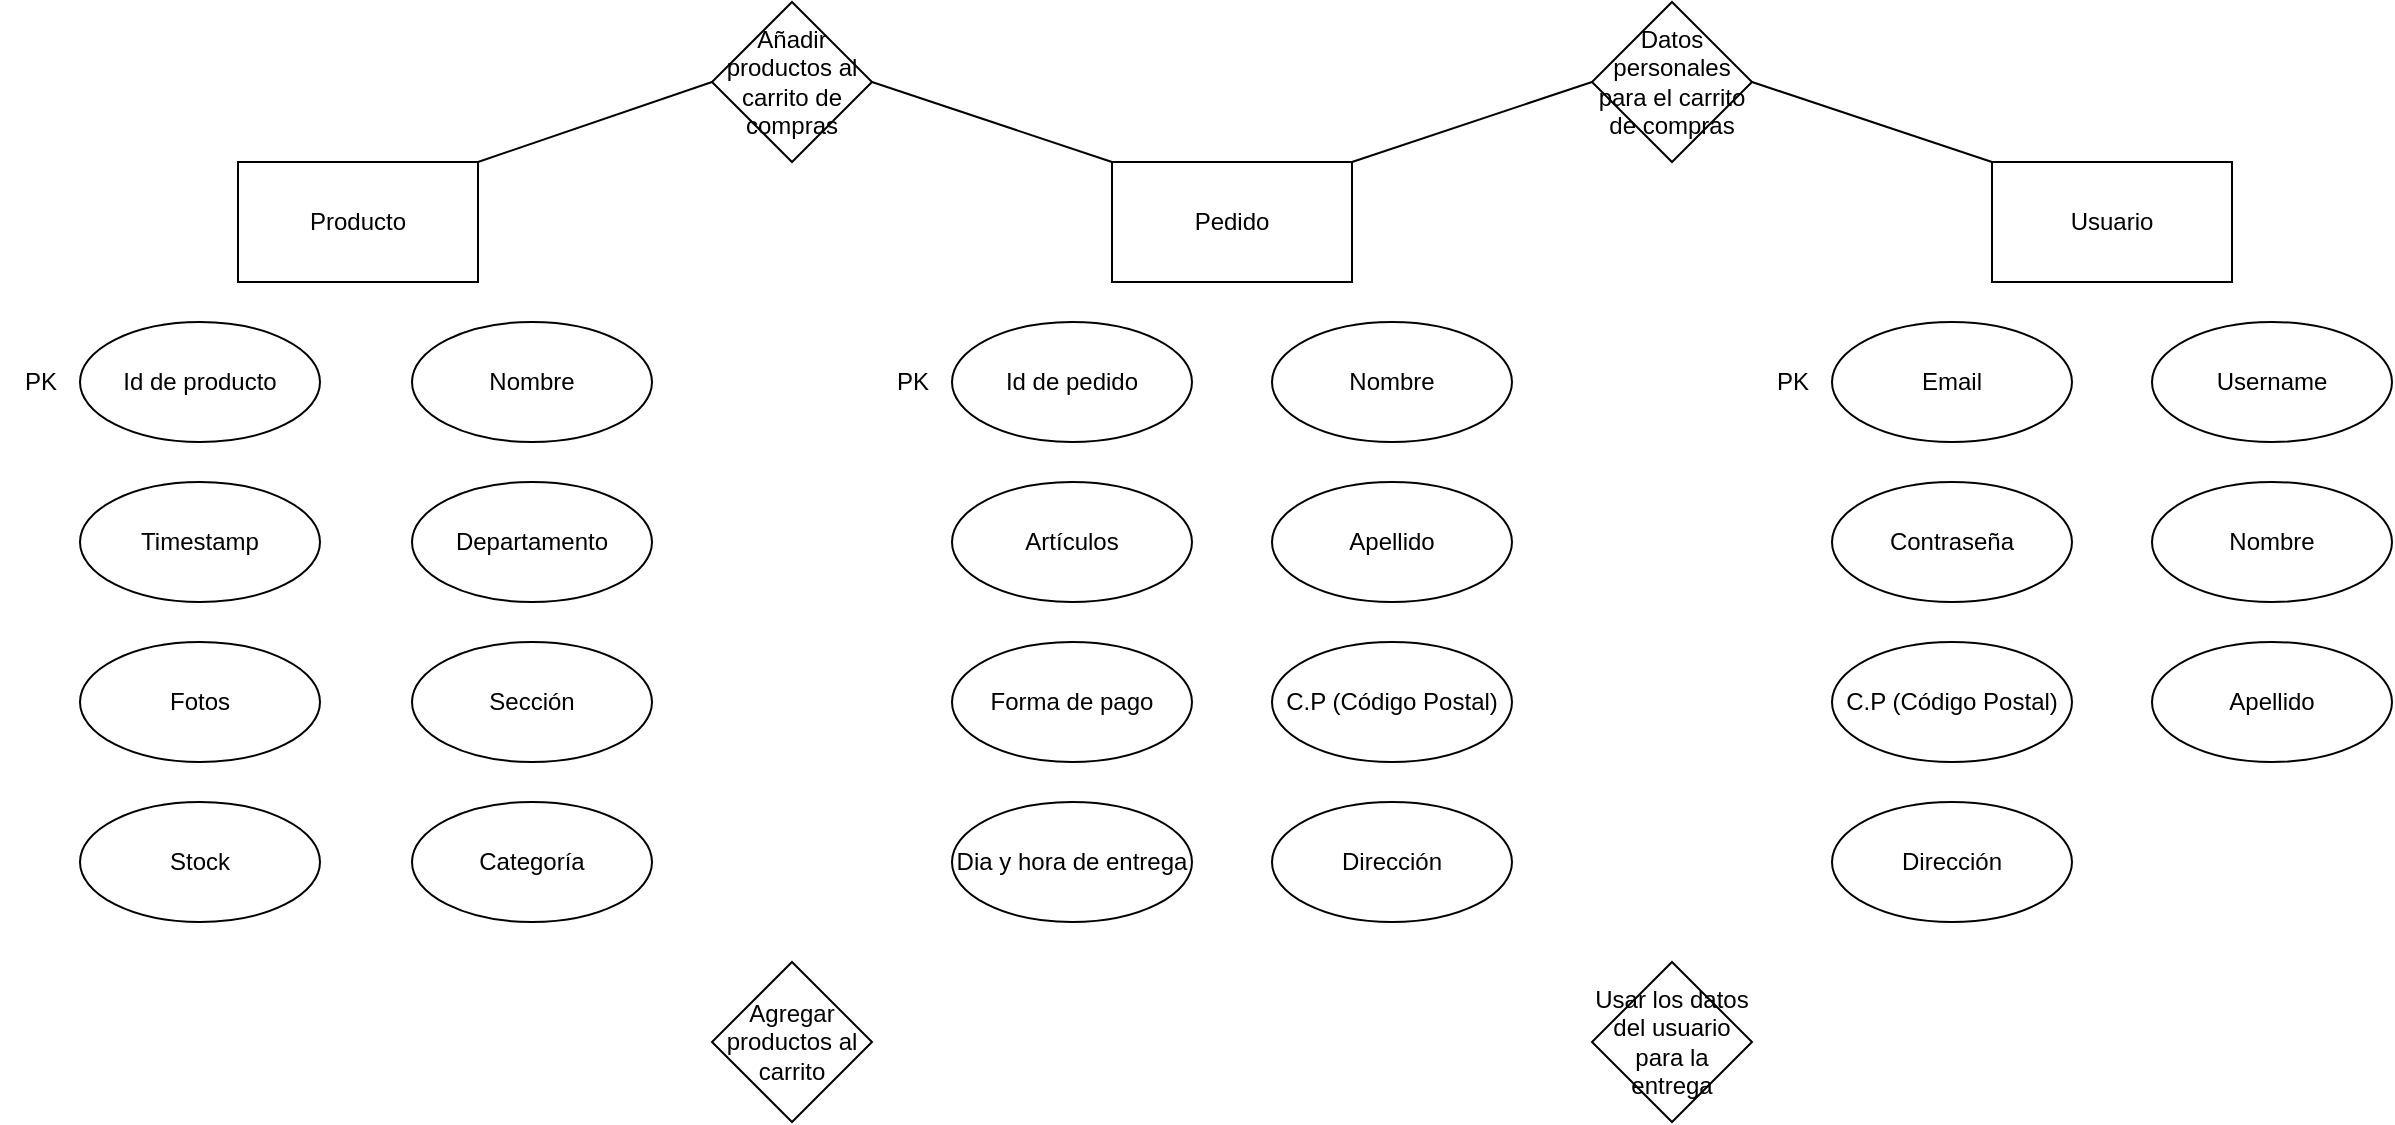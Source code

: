 <mxfile version="20.0.4" type="github">
  <diagram id="iiJIt-PCQE6-yp5zpXaV" name="Page-1">
    <mxGraphModel dx="1920" dy="685" grid="1" gridSize="10" guides="1" tooltips="1" connect="1" arrows="1" fold="1" page="1" pageScale="1" pageWidth="827" pageHeight="1169" math="0" shadow="0">
      <root>
        <mxCell id="0" />
        <mxCell id="1" parent="0" />
        <mxCell id="KI8BTofxpP5LOQUI96lR-18" value="Usuario" style="whiteSpace=wrap;html=1;" vertex="1" parent="1">
          <mxGeometry x="280" y="160" width="120" height="60" as="geometry" />
        </mxCell>
        <mxCell id="KI8BTofxpP5LOQUI96lR-19" value="Pedido" style="whiteSpace=wrap;html=1;" vertex="1" parent="1">
          <mxGeometry x="-160" y="160" width="120" height="60" as="geometry" />
        </mxCell>
        <mxCell id="KI8BTofxpP5LOQUI96lR-20" value="Email" style="ellipse;whiteSpace=wrap;html=1;" vertex="1" parent="1">
          <mxGeometry x="200" y="240" width="120" height="60" as="geometry" />
        </mxCell>
        <mxCell id="KI8BTofxpP5LOQUI96lR-21" value="Username" style="ellipse;whiteSpace=wrap;html=1;" vertex="1" parent="1">
          <mxGeometry x="360" y="240" width="120" height="60" as="geometry" />
        </mxCell>
        <mxCell id="KI8BTofxpP5LOQUI96lR-23" value="Nombre" style="ellipse;whiteSpace=wrap;html=1;" vertex="1" parent="1">
          <mxGeometry x="360" y="320" width="120" height="60" as="geometry" />
        </mxCell>
        <mxCell id="KI8BTofxpP5LOQUI96lR-27" value="Apellido" style="ellipse;whiteSpace=wrap;html=1;" vertex="1" parent="1">
          <mxGeometry x="360" y="400" width="120" height="60" as="geometry" />
        </mxCell>
        <mxCell id="KI8BTofxpP5LOQUI96lR-29" value="Contraseña" style="ellipse;whiteSpace=wrap;html=1;" vertex="1" parent="1">
          <mxGeometry x="200" y="320" width="120" height="60" as="geometry" />
        </mxCell>
        <mxCell id="KI8BTofxpP5LOQUI96lR-31" value="C.P (Código Postal)" style="ellipse;whiteSpace=wrap;html=1;" vertex="1" parent="1">
          <mxGeometry x="200" y="400" width="120" height="60" as="geometry" />
        </mxCell>
        <mxCell id="KI8BTofxpP5LOQUI96lR-45" value="Dirección" style="ellipse;whiteSpace=wrap;html=1;" vertex="1" parent="1">
          <mxGeometry x="200" y="480" width="120" height="60" as="geometry" />
        </mxCell>
        <mxCell id="KI8BTofxpP5LOQUI96lR-49" value="" style="edgeStyle=orthogonalEdgeStyle;rounded=0;orthogonalLoop=1;jettySize=auto;html=1;" edge="1" parent="1" source="KI8BTofxpP5LOQUI96lR-47">
          <mxGeometry relative="1" as="geometry">
            <mxPoint x="420.0" y="520" as="targetPoint" />
          </mxGeometry>
        </mxCell>
        <mxCell id="KI8BTofxpP5LOQUI96lR-50" value="Id de pedido" style="ellipse;whiteSpace=wrap;html=1;" vertex="1" parent="1">
          <mxGeometry x="-240" y="240" width="120" height="60" as="geometry" />
        </mxCell>
        <mxCell id="KI8BTofxpP5LOQUI96lR-52" value="Artículos" style="ellipse;whiteSpace=wrap;html=1;" vertex="1" parent="1">
          <mxGeometry x="-240" y="320" width="120" height="60" as="geometry" />
        </mxCell>
        <mxCell id="KI8BTofxpP5LOQUI96lR-54" value="Dirección" style="ellipse;whiteSpace=wrap;html=1;" vertex="1" parent="1">
          <mxGeometry x="-80" y="480" width="120" height="60" as="geometry" />
        </mxCell>
        <mxCell id="KI8BTofxpP5LOQUI96lR-56" value="Forma de pago" style="ellipse;whiteSpace=wrap;html=1;" vertex="1" parent="1">
          <mxGeometry x="-240" y="400" width="120" height="60" as="geometry" />
        </mxCell>
        <mxCell id="KI8BTofxpP5LOQUI96lR-58" value="PK" style="text;html=1;align=center;verticalAlign=middle;resizable=0;points=[];autosize=1;strokeColor=none;fillColor=none;" vertex="1" parent="1">
          <mxGeometry x="-280" y="255" width="40" height="30" as="geometry" />
        </mxCell>
        <mxCell id="KI8BTofxpP5LOQUI96lR-59" value="PK" style="text;html=1;align=center;verticalAlign=middle;resizable=0;points=[];autosize=1;strokeColor=none;fillColor=none;" vertex="1" parent="1">
          <mxGeometry x="160" y="255" width="40" height="30" as="geometry" />
        </mxCell>
        <mxCell id="KI8BTofxpP5LOQUI96lR-71" value="Producto" style="whiteSpace=wrap;html=1;" vertex="1" parent="1">
          <mxGeometry x="-597" y="160" width="120" height="60" as="geometry" />
        </mxCell>
        <mxCell id="KI8BTofxpP5LOQUI96lR-72" value="Departamento" style="ellipse;whiteSpace=wrap;html=1;" vertex="1" parent="1">
          <mxGeometry x="-510" y="320" width="120" height="60" as="geometry" />
        </mxCell>
        <mxCell id="KI8BTofxpP5LOQUI96lR-73" value="Sección" style="ellipse;whiteSpace=wrap;html=1;" vertex="1" parent="1">
          <mxGeometry x="-510" y="400" width="120" height="60" as="geometry" />
        </mxCell>
        <mxCell id="KI8BTofxpP5LOQUI96lR-74" value="Categoría" style="ellipse;whiteSpace=wrap;html=1;" vertex="1" parent="1">
          <mxGeometry x="-510" y="480" width="120" height="60" as="geometry" />
        </mxCell>
        <mxCell id="KI8BTofxpP5LOQUI96lR-75" value="Nombre" style="ellipse;whiteSpace=wrap;html=1;" vertex="1" parent="1">
          <mxGeometry x="-510" y="240" width="120" height="60" as="geometry" />
        </mxCell>
        <mxCell id="KI8BTofxpP5LOQUI96lR-76" value="Timestamp" style="ellipse;whiteSpace=wrap;html=1;" vertex="1" parent="1">
          <mxGeometry x="-676" y="320" width="120" height="60" as="geometry" />
        </mxCell>
        <mxCell id="KI8BTofxpP5LOQUI96lR-77" value="Stock" style="ellipse;whiteSpace=wrap;html=1;" vertex="1" parent="1">
          <mxGeometry x="-676" y="480" width="120" height="60" as="geometry" />
        </mxCell>
        <mxCell id="KI8BTofxpP5LOQUI96lR-79" value="Fotos" style="ellipse;whiteSpace=wrap;html=1;" vertex="1" parent="1">
          <mxGeometry x="-676" y="400" width="120" height="60" as="geometry" />
        </mxCell>
        <mxCell id="KI8BTofxpP5LOQUI96lR-81" value="Id de producto" style="ellipse;whiteSpace=wrap;html=1;" vertex="1" parent="1">
          <mxGeometry x="-676" y="240" width="120" height="60" as="geometry" />
        </mxCell>
        <mxCell id="KI8BTofxpP5LOQUI96lR-82" value="PK" style="text;html=1;align=center;verticalAlign=middle;resizable=0;points=[];autosize=1;strokeColor=none;fillColor=none;" vertex="1" parent="1">
          <mxGeometry x="-716" y="255" width="40" height="30" as="geometry" />
        </mxCell>
        <mxCell id="KI8BTofxpP5LOQUI96lR-83" value="Agregar productos al carrito" style="rhombus;whiteSpace=wrap;html=1;" vertex="1" parent="1">
          <mxGeometry x="-360" y="560" width="80" height="80" as="geometry" />
        </mxCell>
        <mxCell id="KI8BTofxpP5LOQUI96lR-84" value="Usar los datos del usuario para la entrega" style="rhombus;whiteSpace=wrap;html=1;" vertex="1" parent="1">
          <mxGeometry x="80" y="560" width="80" height="80" as="geometry" />
        </mxCell>
        <mxCell id="KI8BTofxpP5LOQUI96lR-85" value="Nombre" style="ellipse;whiteSpace=wrap;html=1;" vertex="1" parent="1">
          <mxGeometry x="-80" y="240" width="120" height="60" as="geometry" />
        </mxCell>
        <mxCell id="KI8BTofxpP5LOQUI96lR-86" value="Apellido" style="ellipse;whiteSpace=wrap;html=1;" vertex="1" parent="1">
          <mxGeometry x="-80" y="320" width="120" height="60" as="geometry" />
        </mxCell>
        <mxCell id="KI8BTofxpP5LOQUI96lR-87" value="C.P (Código Postal)" style="ellipse;whiteSpace=wrap;html=1;" vertex="1" parent="1">
          <mxGeometry x="-80" y="400" width="120" height="60" as="geometry" />
        </mxCell>
        <mxCell id="KI8BTofxpP5LOQUI96lR-88" value="Dia y hora de entrega" style="ellipse;whiteSpace=wrap;html=1;" vertex="1" parent="1">
          <mxGeometry x="-240" y="480" width="120" height="60" as="geometry" />
        </mxCell>
        <mxCell id="KI8BTofxpP5LOQUI96lR-89" value="Añadir productos al carrito de compras" style="rhombus;whiteSpace=wrap;html=1;" vertex="1" parent="1">
          <mxGeometry x="-360" y="80" width="80" height="80" as="geometry" />
        </mxCell>
        <mxCell id="KI8BTofxpP5LOQUI96lR-90" value="Datos personales para el carrito de compras" style="rhombus;whiteSpace=wrap;html=1;" vertex="1" parent="1">
          <mxGeometry x="80" y="80" width="80" height="80" as="geometry" />
        </mxCell>
        <mxCell id="KI8BTofxpP5LOQUI96lR-91" value="" style="endArrow=none;html=1;rounded=0;entryX=0;entryY=0.5;entryDx=0;entryDy=0;exitX=1;exitY=0;exitDx=0;exitDy=0;" edge="1" parent="1" source="KI8BTofxpP5LOQUI96lR-71" target="KI8BTofxpP5LOQUI96lR-89">
          <mxGeometry width="50" height="50" relative="1" as="geometry">
            <mxPoint x="-430" y="180" as="sourcePoint" />
            <mxPoint x="-380" y="130" as="targetPoint" />
          </mxGeometry>
        </mxCell>
        <mxCell id="KI8BTofxpP5LOQUI96lR-93" value="" style="endArrow=none;html=1;rounded=0;entryX=0;entryY=0;entryDx=0;entryDy=0;exitX=1;exitY=0.5;exitDx=0;exitDy=0;" edge="1" parent="1" source="KI8BTofxpP5LOQUI96lR-89" target="KI8BTofxpP5LOQUI96lR-19">
          <mxGeometry width="50" height="50" relative="1" as="geometry">
            <mxPoint x="-267" y="170" as="sourcePoint" />
            <mxPoint x="-150" y="130" as="targetPoint" />
          </mxGeometry>
        </mxCell>
        <mxCell id="KI8BTofxpP5LOQUI96lR-94" value="" style="endArrow=none;html=1;rounded=0;entryX=0;entryY=0.5;entryDx=0;entryDy=0;exitX=1;exitY=0;exitDx=0;exitDy=0;" edge="1" parent="1" source="KI8BTofxpP5LOQUI96lR-19" target="KI8BTofxpP5LOQUI96lR-90">
          <mxGeometry width="50" height="50" relative="1" as="geometry">
            <mxPoint x="-50" y="130" as="sourcePoint" />
            <mxPoint x="70" y="170.0" as="targetPoint" />
          </mxGeometry>
        </mxCell>
        <mxCell id="KI8BTofxpP5LOQUI96lR-95" value="" style="endArrow=none;html=1;rounded=0;entryX=1;entryY=0.5;entryDx=0;entryDy=0;exitX=0;exitY=0;exitDx=0;exitDy=0;" edge="1" parent="1" source="KI8BTofxpP5LOQUI96lR-18" target="KI8BTofxpP5LOQUI96lR-90">
          <mxGeometry width="50" height="50" relative="1" as="geometry">
            <mxPoint x="140" y="170" as="sourcePoint" />
            <mxPoint x="260" y="130" as="targetPoint" />
          </mxGeometry>
        </mxCell>
      </root>
    </mxGraphModel>
  </diagram>
</mxfile>
